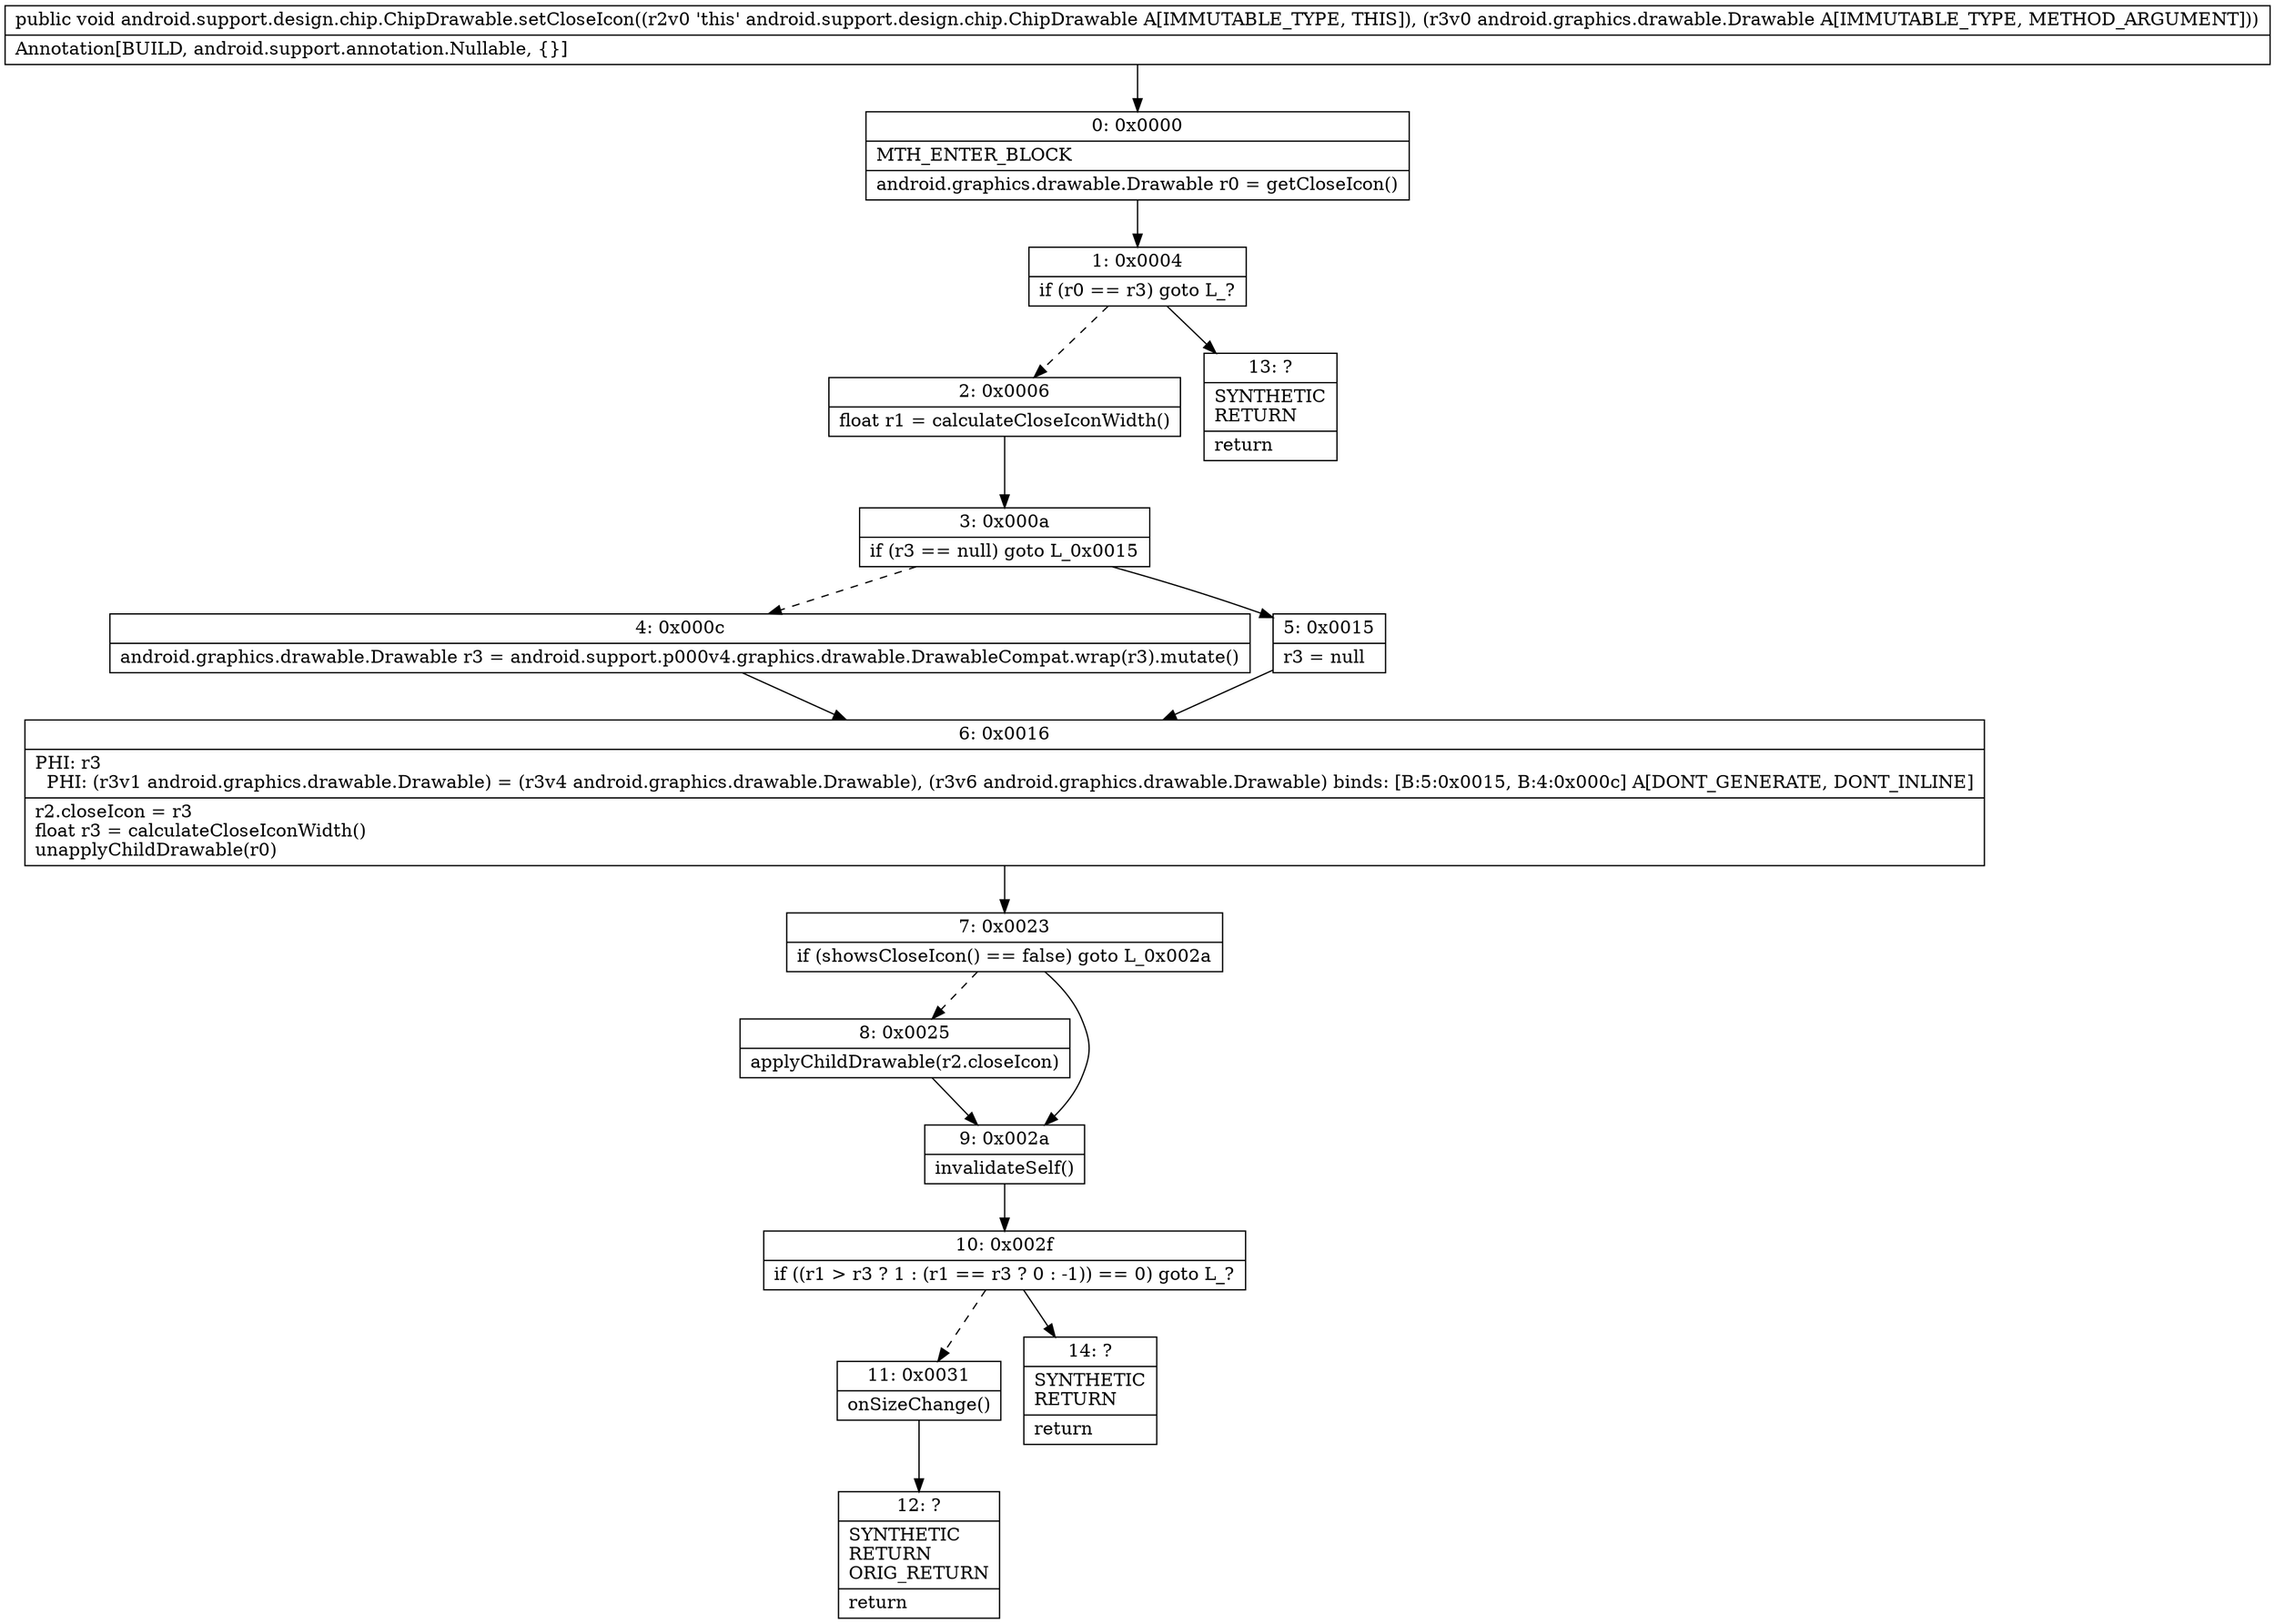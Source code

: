 digraph "CFG forandroid.support.design.chip.ChipDrawable.setCloseIcon(Landroid\/graphics\/drawable\/Drawable;)V" {
Node_0 [shape=record,label="{0\:\ 0x0000|MTH_ENTER_BLOCK\l|android.graphics.drawable.Drawable r0 = getCloseIcon()\l}"];
Node_1 [shape=record,label="{1\:\ 0x0004|if (r0 == r3) goto L_?\l}"];
Node_2 [shape=record,label="{2\:\ 0x0006|float r1 = calculateCloseIconWidth()\l}"];
Node_3 [shape=record,label="{3\:\ 0x000a|if (r3 == null) goto L_0x0015\l}"];
Node_4 [shape=record,label="{4\:\ 0x000c|android.graphics.drawable.Drawable r3 = android.support.p000v4.graphics.drawable.DrawableCompat.wrap(r3).mutate()\l}"];
Node_5 [shape=record,label="{5\:\ 0x0015|r3 = null\l}"];
Node_6 [shape=record,label="{6\:\ 0x0016|PHI: r3 \l  PHI: (r3v1 android.graphics.drawable.Drawable) = (r3v4 android.graphics.drawable.Drawable), (r3v6 android.graphics.drawable.Drawable) binds: [B:5:0x0015, B:4:0x000c] A[DONT_GENERATE, DONT_INLINE]\l|r2.closeIcon = r3\lfloat r3 = calculateCloseIconWidth()\lunapplyChildDrawable(r0)\l}"];
Node_7 [shape=record,label="{7\:\ 0x0023|if (showsCloseIcon() == false) goto L_0x002a\l}"];
Node_8 [shape=record,label="{8\:\ 0x0025|applyChildDrawable(r2.closeIcon)\l}"];
Node_9 [shape=record,label="{9\:\ 0x002a|invalidateSelf()\l}"];
Node_10 [shape=record,label="{10\:\ 0x002f|if ((r1 \> r3 ? 1 : (r1 == r3 ? 0 : \-1)) == 0) goto L_?\l}"];
Node_11 [shape=record,label="{11\:\ 0x0031|onSizeChange()\l}"];
Node_12 [shape=record,label="{12\:\ ?|SYNTHETIC\lRETURN\lORIG_RETURN\l|return\l}"];
Node_13 [shape=record,label="{13\:\ ?|SYNTHETIC\lRETURN\l|return\l}"];
Node_14 [shape=record,label="{14\:\ ?|SYNTHETIC\lRETURN\l|return\l}"];
MethodNode[shape=record,label="{public void android.support.design.chip.ChipDrawable.setCloseIcon((r2v0 'this' android.support.design.chip.ChipDrawable A[IMMUTABLE_TYPE, THIS]), (r3v0 android.graphics.drawable.Drawable A[IMMUTABLE_TYPE, METHOD_ARGUMENT]))  | Annotation[BUILD, android.support.annotation.Nullable, \{\}]\l}"];
MethodNode -> Node_0;
Node_0 -> Node_1;
Node_1 -> Node_2[style=dashed];
Node_1 -> Node_13;
Node_2 -> Node_3;
Node_3 -> Node_4[style=dashed];
Node_3 -> Node_5;
Node_4 -> Node_6;
Node_5 -> Node_6;
Node_6 -> Node_7;
Node_7 -> Node_8[style=dashed];
Node_7 -> Node_9;
Node_8 -> Node_9;
Node_9 -> Node_10;
Node_10 -> Node_11[style=dashed];
Node_10 -> Node_14;
Node_11 -> Node_12;
}

